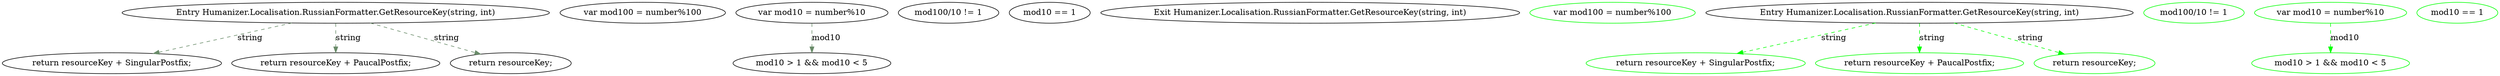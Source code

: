 digraph  {
n0 [cluster="Humanizer.Localisation.RussianFormatter.GetResourceKey(string, int)", label="Entry Humanizer.Localisation.RussianFormatter.GetResourceKey(string, int)", span="7-7"];
n1 [cluster="Humanizer.Localisation.RussianFormatter.GetResourceKey(string, int)", label="var mod100 = number%100", span="9-9"];
n3 [cluster="Humanizer.Localisation.RussianFormatter.GetResourceKey(string, int)", label="var mod10 = number%10", span="12-12"];
n5 [cluster="Humanizer.Localisation.RussianFormatter.GetResourceKey(string, int)", label="return resourceKey + SingularPostfix;", span="15-15"];
n7 [cluster="Humanizer.Localisation.RussianFormatter.GetResourceKey(string, int)", label="return resourceKey + PaucalPostfix;", span="18-18"];
n8 [cluster="Humanizer.Localisation.RussianFormatter.GetResourceKey(string, int)", label="return resourceKey;", span="21-21"];
n2 [cluster="Humanizer.Localisation.RussianFormatter.GetResourceKey(string, int)", label="mod100/10 != 1", span="10-10"];
n4 [cluster="Humanizer.Localisation.RussianFormatter.GetResourceKey(string, int)", label="mod10 == 1", span="14-14"];
n6 [cluster="Humanizer.Localisation.RussianFormatter.GetResourceKey(string, int)", label="mod10 > 1 && mod10 < 5", span="17-17"];
n9 [cluster="Humanizer.Localisation.RussianFormatter.GetResourceKey(string, int)", label="Exit Humanizer.Localisation.RussianFormatter.GetResourceKey(string, int)", span="7-7"];
d1 [cluster="Humanizer.Localisation.RussianFormatter.GetResourceKey(string, int)", color=green, community=0, label="var mod100 = number%100", prediction=0, span="9-9"];
d0 [cluster="Humanizer.Localisation.RussianFormatter.GetResourceKey(string, int)", label="Entry Humanizer.Localisation.RussianFormatter.GetResourceKey(string, int)", span="7-7"];
d2 [cluster="Humanizer.Localisation.RussianFormatter.GetResourceKey(string, int)", color=green, community=0, label="mod100/10 != 1", prediction=1, span="10-10"];
d3 [cluster="Humanizer.Localisation.RussianFormatter.GetResourceKey(string, int)", color=green, community=0, label="var mod10 = number%10", prediction=2, span="12-12"];
d4 [cluster="Humanizer.Localisation.RussianFormatter.GetResourceKey(string, int)", color=green, community=0, label="mod10 == 1", prediction=3, span="14-14"];
d6 [cluster="Humanizer.Localisation.RussianFormatter.GetResourceKey(string, int)", color=green, community=0, label="mod10 > 1 && mod10 < 5", prediction=2, span="17-17"];
d5 [cluster="Humanizer.Localisation.RussianFormatter.GetResourceKey(string, int)", color=green, community=0, label="return resourceKey + SingularPostfix;", prediction=5, span="15-15"];
d7 [cluster="Humanizer.Localisation.RussianFormatter.GetResourceKey(string, int)", color=green, community=0, label="return resourceKey + PaucalPostfix;", prediction=5, span="18-18"];
d8 [cluster="Humanizer.Localisation.RussianFormatter.GetResourceKey(string, int)", color=green, community=0, label="return resourceKey;", prediction=5, span="21-21"];
n0 -> n5  [color=darkseagreen4, key=1, label=string, style=dashed];
n0 -> n7  [color=darkseagreen4, key=1, label=string, style=dashed];
n0 -> n8  [color=darkseagreen4, key=1, label=string, style=dashed];
n3 -> n6  [color=darkseagreen4, key=1, label=mod10, style=dashed];
d0 -> d5  [color=green, key=1, label=string, style=dashed];
d0 -> d7  [color=green, key=1, label=string, style=dashed];
d0 -> d8  [color=green, key=1, label=string, style=dashed];
d3 -> d6  [color=green, key=1, label=mod10, style=dashed];
}
